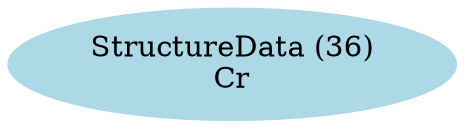 digraph G {
    N36 [shape=ellipse,label="StructureData (36)
Cr",color="lightblue",style="filled"];
}
